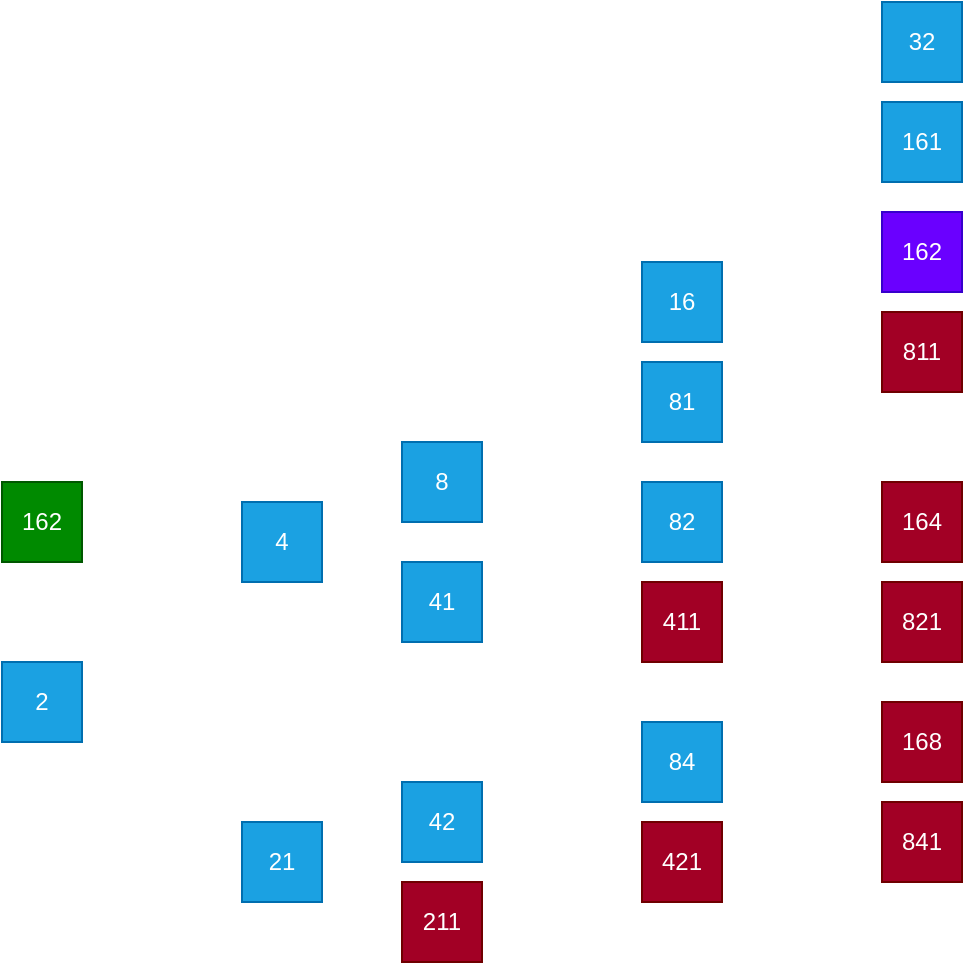 <mxfile version="13.7.9" type="device"><diagram id="n74__gydIQ60mwXJPKOr" name="페이지-1"><mxGraphModel dx="655" dy="806" grid="1" gridSize="10" guides="1" tooltips="1" connect="1" arrows="1" fold="1" page="1" pageScale="1" pageWidth="10000" pageHeight="10000" math="0" shadow="0"><root><mxCell id="0"/><mxCell id="1" parent="0"/><mxCell id="KUm28-bhTvME7KSfdF5g-1" value="2" style="rounded=0;whiteSpace=wrap;html=1;fillColor=#1ba1e2;strokeColor=#006EAF;fontColor=#ffffff;" vertex="1" parent="1"><mxGeometry x="320" y="360" width="40" height="40" as="geometry"/></mxCell><mxCell id="KUm28-bhTvME7KSfdF5g-2" value="4" style="rounded=0;whiteSpace=wrap;html=1;fillColor=#1ba1e2;strokeColor=#006EAF;fontColor=#ffffff;" vertex="1" parent="1"><mxGeometry x="440" y="280" width="40" height="40" as="geometry"/></mxCell><mxCell id="KUm28-bhTvME7KSfdF5g-3" value="21" style="rounded=0;whiteSpace=wrap;html=1;fillColor=#1ba1e2;strokeColor=#006EAF;fontColor=#ffffff;" vertex="1" parent="1"><mxGeometry x="440" y="440" width="40" height="40" as="geometry"/></mxCell><mxCell id="KUm28-bhTvME7KSfdF5g-4" value="8" style="rounded=0;whiteSpace=wrap;html=1;fillColor=#1ba1e2;strokeColor=#006EAF;fontColor=#ffffff;" vertex="1" parent="1"><mxGeometry x="520" y="250" width="40" height="40" as="geometry"/></mxCell><mxCell id="KUm28-bhTvME7KSfdF5g-5" value="41" style="rounded=0;whiteSpace=wrap;html=1;fillColor=#1ba1e2;strokeColor=#006EAF;fontColor=#ffffff;" vertex="1" parent="1"><mxGeometry x="520" y="310" width="40" height="40" as="geometry"/></mxCell><mxCell id="KUm28-bhTvME7KSfdF5g-6" value="42" style="rounded=0;whiteSpace=wrap;html=1;fillColor=#1ba1e2;strokeColor=#006EAF;fontColor=#ffffff;" vertex="1" parent="1"><mxGeometry x="520" y="420" width="40" height="40" as="geometry"/></mxCell><mxCell id="KUm28-bhTvME7KSfdF5g-7" value="211" style="rounded=0;whiteSpace=wrap;html=1;fillColor=#a20025;strokeColor=#6F0000;fontColor=#ffffff;" vertex="1" parent="1"><mxGeometry x="520" y="470" width="40" height="40" as="geometry"/></mxCell><mxCell id="KUm28-bhTvME7KSfdF5g-12" value="16" style="rounded=0;whiteSpace=wrap;html=1;fillColor=#1ba1e2;strokeColor=#006EAF;fontColor=#ffffff;" vertex="1" parent="1"><mxGeometry x="640" y="160" width="40" height="40" as="geometry"/></mxCell><mxCell id="KUm28-bhTvME7KSfdF5g-13" value="81" style="rounded=0;whiteSpace=wrap;html=1;fillColor=#1ba1e2;strokeColor=#006EAF;fontColor=#ffffff;" vertex="1" parent="1"><mxGeometry x="640" y="210" width="40" height="40" as="geometry"/></mxCell><mxCell id="KUm28-bhTvME7KSfdF5g-14" value="82" style="rounded=0;whiteSpace=wrap;html=1;fillColor=#1ba1e2;strokeColor=#006EAF;fontColor=#ffffff;" vertex="1" parent="1"><mxGeometry x="640" y="270" width="40" height="40" as="geometry"/></mxCell><mxCell id="KUm28-bhTvME7KSfdF5g-15" value="411" style="rounded=0;whiteSpace=wrap;html=1;fillColor=#a20025;strokeColor=#6F0000;fontColor=#ffffff;" vertex="1" parent="1"><mxGeometry x="640" y="320" width="40" height="40" as="geometry"/></mxCell><mxCell id="KUm28-bhTvME7KSfdF5g-16" value="84" style="rounded=0;whiteSpace=wrap;html=1;fillColor=#1ba1e2;strokeColor=#006EAF;fontColor=#ffffff;" vertex="1" parent="1"><mxGeometry x="640" y="390" width="40" height="40" as="geometry"/></mxCell><mxCell id="KUm28-bhTvME7KSfdF5g-17" value="421" style="rounded=0;whiteSpace=wrap;html=1;fillColor=#a20025;strokeColor=#6F0000;fontColor=#ffffff;" vertex="1" parent="1"><mxGeometry x="640" y="440" width="40" height="40" as="geometry"/></mxCell><mxCell id="KUm28-bhTvME7KSfdF5g-20" value="32" style="rounded=0;whiteSpace=wrap;html=1;fillColor=#1ba1e2;strokeColor=#006EAF;fontColor=#ffffff;" vertex="1" parent="1"><mxGeometry x="760" y="30" width="40" height="40" as="geometry"/></mxCell><mxCell id="KUm28-bhTvME7KSfdF5g-21" value="161" style="rounded=0;whiteSpace=wrap;html=1;fillColor=#1ba1e2;strokeColor=#006EAF;fontColor=#ffffff;" vertex="1" parent="1"><mxGeometry x="760" y="80" width="40" height="40" as="geometry"/></mxCell><mxCell id="KUm28-bhTvME7KSfdF5g-22" value="162" style="rounded=0;whiteSpace=wrap;html=1;fillColor=#6a00ff;strokeColor=#3700CC;fontColor=#ffffff;" vertex="1" parent="1"><mxGeometry x="760" y="135" width="40" height="40" as="geometry"/></mxCell><mxCell id="KUm28-bhTvME7KSfdF5g-24" value="811" style="rounded=0;whiteSpace=wrap;html=1;fillColor=#a20025;strokeColor=#6F0000;fontColor=#ffffff;" vertex="1" parent="1"><mxGeometry x="760" y="185" width="40" height="40" as="geometry"/></mxCell><mxCell id="KUm28-bhTvME7KSfdF5g-25" value="164" style="rounded=0;whiteSpace=wrap;html=1;fillColor=#a20025;strokeColor=#6F0000;fontColor=#ffffff;" vertex="1" parent="1"><mxGeometry x="760" y="270" width="40" height="40" as="geometry"/></mxCell><mxCell id="KUm28-bhTvME7KSfdF5g-26" value="821" style="rounded=0;whiteSpace=wrap;html=1;fillColor=#a20025;strokeColor=#6F0000;fontColor=#ffffff;" vertex="1" parent="1"><mxGeometry x="760" y="320" width="40" height="40" as="geometry"/></mxCell><mxCell id="KUm28-bhTvME7KSfdF5g-27" value="168" style="rounded=0;whiteSpace=wrap;html=1;fillColor=#a20025;strokeColor=#6F0000;fontColor=#ffffff;" vertex="1" parent="1"><mxGeometry x="760" y="380" width="40" height="40" as="geometry"/></mxCell><mxCell id="KUm28-bhTvME7KSfdF5g-28" value="841" style="rounded=0;whiteSpace=wrap;html=1;fillColor=#a20025;strokeColor=#6F0000;fontColor=#ffffff;" vertex="1" parent="1"><mxGeometry x="760" y="430" width="40" height="40" as="geometry"/></mxCell><mxCell id="KUm28-bhTvME7KSfdF5g-29" value="162" style="rounded=0;whiteSpace=wrap;html=1;fillColor=#008a00;strokeColor=#005700;fontColor=#ffffff;" vertex="1" parent="1"><mxGeometry x="320" y="270" width="40" height="40" as="geometry"/></mxCell></root></mxGraphModel></diagram></mxfile>